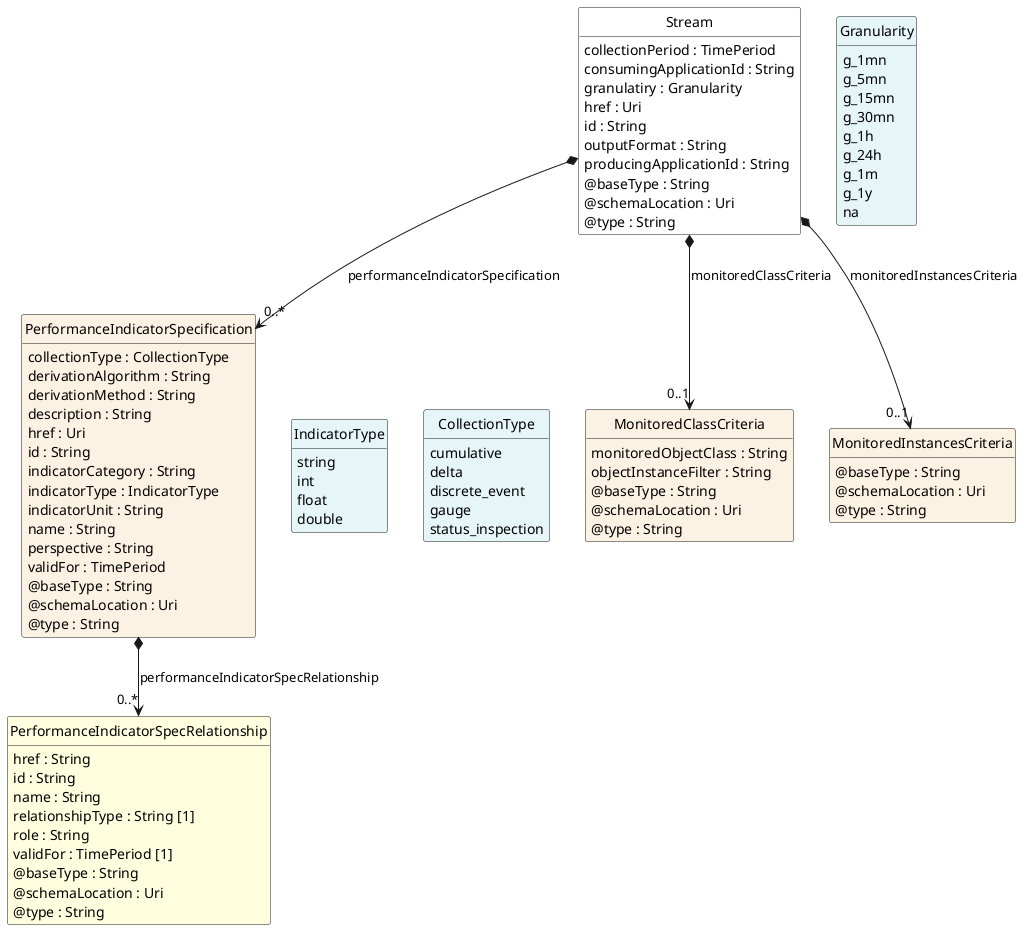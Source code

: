 @startuml
hide circle
hide methods
hide stereotype
show <<Enumeration>> stereotype
skinparam class {
   BackgroundColor<<Enumeration>> #E6F5F7
   BackgroundColor<<Ref>> #FFFFE0
   BackgroundColor<<Pivot>> #FFFFFFF
   BackgroundColor<<SimpleType>> #E2F0DA
   BackgroundColor #FCF2E3
}

class Stream <<Pivot>> {
    collectionPeriod : TimePeriod
    consumingApplicationId : String
    granulatiry : Granularity
    href : Uri
    id : String
    outputFormat : String
    producingApplicationId : String
    @baseType : String
    @schemaLocation : Uri
    @type : String
}

class PerformanceIndicatorSpecification  {
    collectionType : CollectionType
    derivationAlgorithm : String
    derivationMethod : String
    description : String
    href : Uri
    id : String
    indicatorCategory : String
    indicatorType : IndicatorType
    indicatorUnit : String
    name : String
    perspective : String
    validFor : TimePeriod
    @baseType : String
    @schemaLocation : Uri
    @type : String
}

class PerformanceIndicatorSpecRelationship  <<Ref>> {
    href : String
    id : String
    name : String
    relationshipType : String [1]
    role : String
    validFor : TimePeriod [1]
    @baseType : String
    @schemaLocation : Uri
    @type : String
}

class CollectionType <<Enumeration>> {
    cumulative
    delta
    discrete_event
    gauge
    status_inspection
}

class IndicatorType <<Enumeration>> {
    string
    int
    float
    double
}

class MonitoredClassCriteria  {
    monitoredObjectClass : String
    objectInstanceFilter : String
    @baseType : String
    @schemaLocation : Uri
    @type : String
}

class Granularity <<Enumeration>> {
    g_1mn
    g_5mn
    g_15mn
    g_30mn
    g_1h
    g_24h
    g_1m
    g_1y
    na
}

class MonitoredInstancesCriteria  {
    @baseType : String
    @schemaLocation : Uri
    @type : String
}

Stream -right[hidden]-> Granularity

Stream *-->  "0..1" MonitoredClassCriteria : monitoredClassCriteria

Stream *-->  "0..1" MonitoredInstancesCriteria : monitoredInstancesCriteria

Stream *-->  "0..*" PerformanceIndicatorSpecification : performanceIndicatorSpecification

PerformanceIndicatorSpecification -right[hidden]-> IndicatorType

IndicatorType -right[hidden]-> CollectionType

PerformanceIndicatorSpecification *-->  "0..*" PerformanceIndicatorSpecRelationship : performanceIndicatorSpecRelationship

@enduml